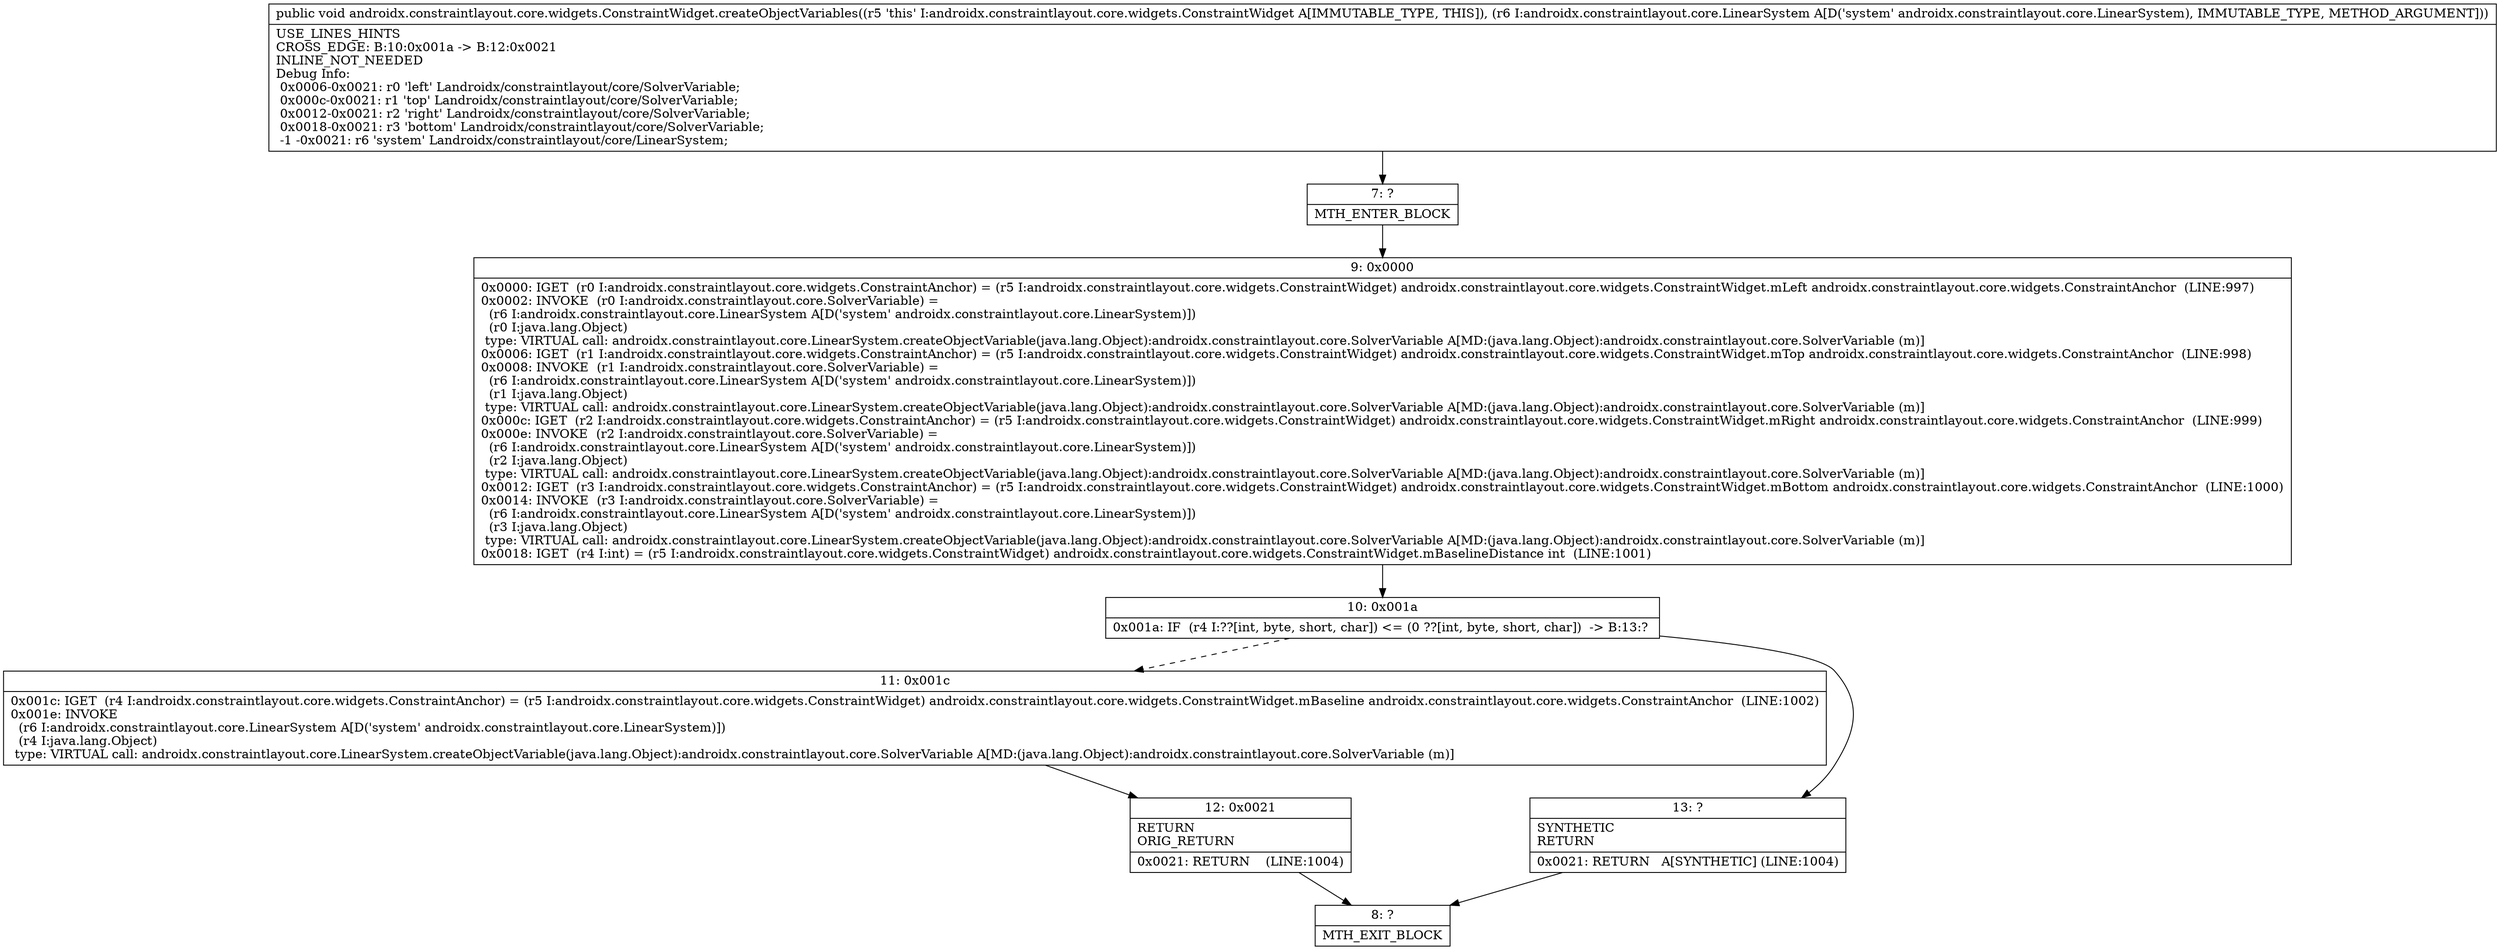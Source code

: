 digraph "CFG forandroidx.constraintlayout.core.widgets.ConstraintWidget.createObjectVariables(Landroidx\/constraintlayout\/core\/LinearSystem;)V" {
Node_7 [shape=record,label="{7\:\ ?|MTH_ENTER_BLOCK\l}"];
Node_9 [shape=record,label="{9\:\ 0x0000|0x0000: IGET  (r0 I:androidx.constraintlayout.core.widgets.ConstraintAnchor) = (r5 I:androidx.constraintlayout.core.widgets.ConstraintWidget) androidx.constraintlayout.core.widgets.ConstraintWidget.mLeft androidx.constraintlayout.core.widgets.ConstraintAnchor  (LINE:997)\l0x0002: INVOKE  (r0 I:androidx.constraintlayout.core.SolverVariable) = \l  (r6 I:androidx.constraintlayout.core.LinearSystem A[D('system' androidx.constraintlayout.core.LinearSystem)])\l  (r0 I:java.lang.Object)\l type: VIRTUAL call: androidx.constraintlayout.core.LinearSystem.createObjectVariable(java.lang.Object):androidx.constraintlayout.core.SolverVariable A[MD:(java.lang.Object):androidx.constraintlayout.core.SolverVariable (m)]\l0x0006: IGET  (r1 I:androidx.constraintlayout.core.widgets.ConstraintAnchor) = (r5 I:androidx.constraintlayout.core.widgets.ConstraintWidget) androidx.constraintlayout.core.widgets.ConstraintWidget.mTop androidx.constraintlayout.core.widgets.ConstraintAnchor  (LINE:998)\l0x0008: INVOKE  (r1 I:androidx.constraintlayout.core.SolverVariable) = \l  (r6 I:androidx.constraintlayout.core.LinearSystem A[D('system' androidx.constraintlayout.core.LinearSystem)])\l  (r1 I:java.lang.Object)\l type: VIRTUAL call: androidx.constraintlayout.core.LinearSystem.createObjectVariable(java.lang.Object):androidx.constraintlayout.core.SolverVariable A[MD:(java.lang.Object):androidx.constraintlayout.core.SolverVariable (m)]\l0x000c: IGET  (r2 I:androidx.constraintlayout.core.widgets.ConstraintAnchor) = (r5 I:androidx.constraintlayout.core.widgets.ConstraintWidget) androidx.constraintlayout.core.widgets.ConstraintWidget.mRight androidx.constraintlayout.core.widgets.ConstraintAnchor  (LINE:999)\l0x000e: INVOKE  (r2 I:androidx.constraintlayout.core.SolverVariable) = \l  (r6 I:androidx.constraintlayout.core.LinearSystem A[D('system' androidx.constraintlayout.core.LinearSystem)])\l  (r2 I:java.lang.Object)\l type: VIRTUAL call: androidx.constraintlayout.core.LinearSystem.createObjectVariable(java.lang.Object):androidx.constraintlayout.core.SolverVariable A[MD:(java.lang.Object):androidx.constraintlayout.core.SolverVariable (m)]\l0x0012: IGET  (r3 I:androidx.constraintlayout.core.widgets.ConstraintAnchor) = (r5 I:androidx.constraintlayout.core.widgets.ConstraintWidget) androidx.constraintlayout.core.widgets.ConstraintWidget.mBottom androidx.constraintlayout.core.widgets.ConstraintAnchor  (LINE:1000)\l0x0014: INVOKE  (r3 I:androidx.constraintlayout.core.SolverVariable) = \l  (r6 I:androidx.constraintlayout.core.LinearSystem A[D('system' androidx.constraintlayout.core.LinearSystem)])\l  (r3 I:java.lang.Object)\l type: VIRTUAL call: androidx.constraintlayout.core.LinearSystem.createObjectVariable(java.lang.Object):androidx.constraintlayout.core.SolverVariable A[MD:(java.lang.Object):androidx.constraintlayout.core.SolverVariable (m)]\l0x0018: IGET  (r4 I:int) = (r5 I:androidx.constraintlayout.core.widgets.ConstraintWidget) androidx.constraintlayout.core.widgets.ConstraintWidget.mBaselineDistance int  (LINE:1001)\l}"];
Node_10 [shape=record,label="{10\:\ 0x001a|0x001a: IF  (r4 I:??[int, byte, short, char]) \<= (0 ??[int, byte, short, char])  \-\> B:13:? \l}"];
Node_11 [shape=record,label="{11\:\ 0x001c|0x001c: IGET  (r4 I:androidx.constraintlayout.core.widgets.ConstraintAnchor) = (r5 I:androidx.constraintlayout.core.widgets.ConstraintWidget) androidx.constraintlayout.core.widgets.ConstraintWidget.mBaseline androidx.constraintlayout.core.widgets.ConstraintAnchor  (LINE:1002)\l0x001e: INVOKE  \l  (r6 I:androidx.constraintlayout.core.LinearSystem A[D('system' androidx.constraintlayout.core.LinearSystem)])\l  (r4 I:java.lang.Object)\l type: VIRTUAL call: androidx.constraintlayout.core.LinearSystem.createObjectVariable(java.lang.Object):androidx.constraintlayout.core.SolverVariable A[MD:(java.lang.Object):androidx.constraintlayout.core.SolverVariable (m)]\l}"];
Node_12 [shape=record,label="{12\:\ 0x0021|RETURN\lORIG_RETURN\l|0x0021: RETURN    (LINE:1004)\l}"];
Node_8 [shape=record,label="{8\:\ ?|MTH_EXIT_BLOCK\l}"];
Node_13 [shape=record,label="{13\:\ ?|SYNTHETIC\lRETURN\l|0x0021: RETURN   A[SYNTHETIC] (LINE:1004)\l}"];
MethodNode[shape=record,label="{public void androidx.constraintlayout.core.widgets.ConstraintWidget.createObjectVariables((r5 'this' I:androidx.constraintlayout.core.widgets.ConstraintWidget A[IMMUTABLE_TYPE, THIS]), (r6 I:androidx.constraintlayout.core.LinearSystem A[D('system' androidx.constraintlayout.core.LinearSystem), IMMUTABLE_TYPE, METHOD_ARGUMENT]))  | USE_LINES_HINTS\lCROSS_EDGE: B:10:0x001a \-\> B:12:0x0021\lINLINE_NOT_NEEDED\lDebug Info:\l  0x0006\-0x0021: r0 'left' Landroidx\/constraintlayout\/core\/SolverVariable;\l  0x000c\-0x0021: r1 'top' Landroidx\/constraintlayout\/core\/SolverVariable;\l  0x0012\-0x0021: r2 'right' Landroidx\/constraintlayout\/core\/SolverVariable;\l  0x0018\-0x0021: r3 'bottom' Landroidx\/constraintlayout\/core\/SolverVariable;\l  \-1 \-0x0021: r6 'system' Landroidx\/constraintlayout\/core\/LinearSystem;\l}"];
MethodNode -> Node_7;Node_7 -> Node_9;
Node_9 -> Node_10;
Node_10 -> Node_11[style=dashed];
Node_10 -> Node_13;
Node_11 -> Node_12;
Node_12 -> Node_8;
Node_13 -> Node_8;
}

